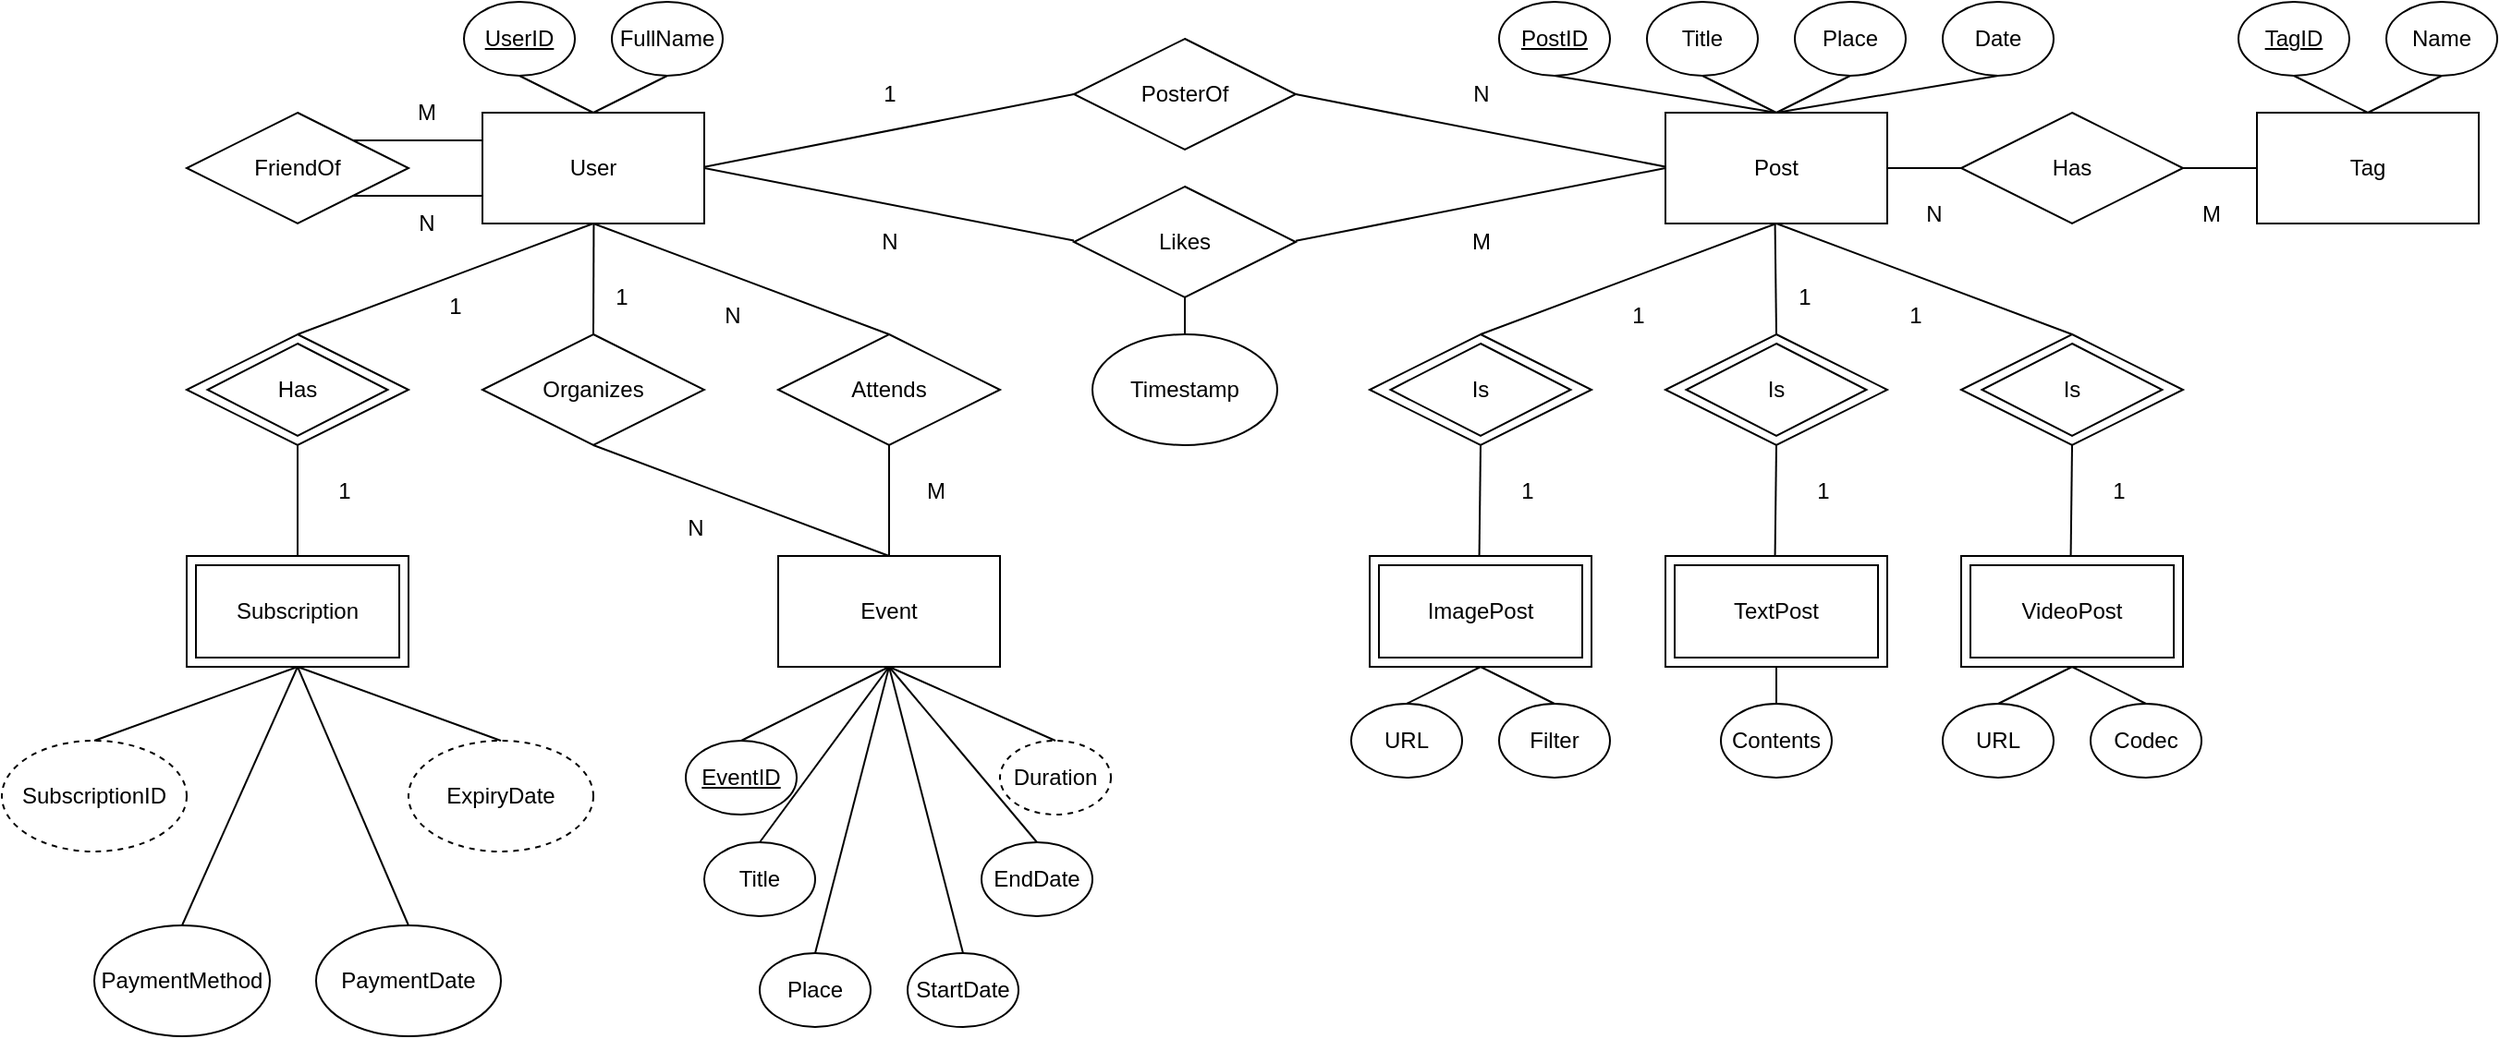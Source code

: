 <mxfile version="24.8.4">
  <diagram name="Page-1" id="uwgnwOzMXsqjj8kN0vaO">
    <mxGraphModel dx="2204" dy="698" grid="1" gridSize="10" guides="1" tooltips="1" connect="1" arrows="1" fold="1" page="1" pageScale="1" pageWidth="850" pageHeight="1100" math="0" shadow="0">
      <root>
        <mxCell id="0" />
        <mxCell id="1" parent="0" />
        <mxCell id="H0Nf2VBTTqdk4RKNYhD4-148" value="" style="rounded=0;whiteSpace=wrap;html=1;" parent="1" vertex="1">
          <mxGeometry x="-480" y="500" width="120" height="60" as="geometry" />
        </mxCell>
        <mxCell id="H0Nf2VBTTqdk4RKNYhD4-166" value="" style="rounded=0;whiteSpace=wrap;html=1;" parent="1" vertex="1">
          <mxGeometry x="480" y="500" width="120" height="60" as="geometry" />
        </mxCell>
        <mxCell id="H0Nf2VBTTqdk4RKNYhD4-7" value="" style="rounded=0;whiteSpace=wrap;html=1;" parent="1" vertex="1">
          <mxGeometry x="320" y="500" width="120" height="60" as="geometry" />
        </mxCell>
        <mxCell id="H0Nf2VBTTqdk4RKNYhD4-6" value="" style="rounded=0;whiteSpace=wrap;html=1;" parent="1" vertex="1">
          <mxGeometry x="160" y="500" width="120" height="60" as="geometry" />
        </mxCell>
        <mxCell id="H0Nf2VBTTqdk4RKNYhD4-1" value="" style="rounded=0;whiteSpace=wrap;html=1;" parent="1" vertex="1">
          <mxGeometry x="320" y="260" width="120" height="60" as="geometry" />
        </mxCell>
        <mxCell id="H0Nf2VBTTqdk4RKNYhD4-2" value="&lt;div&gt;Post&lt;/div&gt;" style="text;html=1;align=center;verticalAlign=middle;whiteSpace=wrap;rounded=0;" parent="1" vertex="1">
          <mxGeometry x="350" y="275" width="60" height="30" as="geometry" />
        </mxCell>
        <mxCell id="H0Nf2VBTTqdk4RKNYhD4-18" value="UserID" style="ellipse;whiteSpace=wrap;html=1;rounded=0;fontStyle=4" parent="1" vertex="1">
          <mxGeometry x="-330" y="200" width="60" height="40" as="geometry" />
        </mxCell>
        <mxCell id="H0Nf2VBTTqdk4RKNYhD4-19" value="" style="ellipse;whiteSpace=wrap;html=1;rounded=0;" parent="1" vertex="1">
          <mxGeometry x="470" y="200" width="60" height="40" as="geometry" />
        </mxCell>
        <mxCell id="H0Nf2VBTTqdk4RKNYhD4-20" value="PostID" style="ellipse;whiteSpace=wrap;html=1;rounded=0;fontStyle=4" parent="1" vertex="1">
          <mxGeometry x="230" y="200" width="60" height="40" as="geometry" />
        </mxCell>
        <mxCell id="H0Nf2VBTTqdk4RKNYhD4-21" value="" style="ellipse;whiteSpace=wrap;html=1;rounded=0;" parent="1" vertex="1">
          <mxGeometry x="390" y="200" width="60" height="40" as="geometry" />
        </mxCell>
        <mxCell id="H0Nf2VBTTqdk4RKNYhD4-22" value="" style="ellipse;whiteSpace=wrap;html=1;rounded=0;" parent="1" vertex="1">
          <mxGeometry x="310" y="200" width="60" height="40" as="geometry" />
        </mxCell>
        <mxCell id="H0Nf2VBTTqdk4RKNYhD4-26" value="Date" style="text;html=1;align=center;verticalAlign=middle;whiteSpace=wrap;rounded=0;" parent="1" vertex="1">
          <mxGeometry x="470" y="205" width="60" height="30" as="geometry" />
        </mxCell>
        <mxCell id="H0Nf2VBTTqdk4RKNYhD4-27" value="Title" style="text;html=1;align=center;verticalAlign=middle;whiteSpace=wrap;rounded=0;" parent="1" vertex="1">
          <mxGeometry x="310" y="205" width="60" height="30" as="geometry" />
        </mxCell>
        <mxCell id="H0Nf2VBTTqdk4RKNYhD4-28" value="Place" style="text;html=1;align=center;verticalAlign=middle;whiteSpace=wrap;rounded=0;" parent="1" vertex="1">
          <mxGeometry x="390" y="205" width="60" height="30" as="geometry" />
        </mxCell>
        <mxCell id="H0Nf2VBTTqdk4RKNYhD4-29" value="Duration" style="ellipse;whiteSpace=wrap;html=1;dashed=1;rounded=0;" parent="1" vertex="1">
          <mxGeometry x="-40" y="600" width="60" height="40" as="geometry" />
        </mxCell>
        <mxCell id="H0Nf2VBTTqdk4RKNYhD4-36" value="" style="rounded=0;whiteSpace=wrap;html=1;" parent="1" vertex="1">
          <mxGeometry x="640" y="260" width="120" height="60" as="geometry" />
        </mxCell>
        <mxCell id="H0Nf2VBTTqdk4RKNYhD4-37" value="Tag" style="text;html=1;align=center;verticalAlign=middle;whiteSpace=wrap;rounded=0;" parent="1" vertex="1">
          <mxGeometry x="670" y="275" width="60" height="30" as="geometry" />
        </mxCell>
        <mxCell id="H0Nf2VBTTqdk4RKNYhD4-40" value="" style="endArrow=none;html=1;rounded=0;entryX=0.5;entryY=1;entryDx=0;entryDy=0;exitX=0.5;exitY=0;exitDx=0;exitDy=0;" parent="1" source="nxssHxZagcmKNdGixCW7-12" target="H0Nf2VBTTqdk4RKNYhD4-1" edge="1">
          <mxGeometry width="50" height="50" relative="1" as="geometry">
            <mxPoint x="220" y="380" as="sourcePoint" />
            <mxPoint x="270" y="330" as="targetPoint" />
          </mxGeometry>
        </mxCell>
        <mxCell id="H0Nf2VBTTqdk4RKNYhD4-41" value="" style="endArrow=none;html=1;rounded=0;exitX=0.5;exitY=0;exitDx=0;exitDy=0;" parent="1" source="nxssHxZagcmKNdGixCW7-14" edge="1">
          <mxGeometry width="50" height="50" relative="1" as="geometry">
            <mxPoint x="380" y="380" as="sourcePoint" />
            <mxPoint x="379.29" y="320" as="targetPoint" />
          </mxGeometry>
        </mxCell>
        <mxCell id="H0Nf2VBTTqdk4RKNYhD4-42" value="" style="endArrow=none;html=1;rounded=0;exitX=0.5;exitY=0;exitDx=0;exitDy=0;" parent="1" source="nxssHxZagcmKNdGixCW7-16" edge="1">
          <mxGeometry width="50" height="50" relative="1" as="geometry">
            <mxPoint x="540" y="380" as="sourcePoint" />
            <mxPoint x="380" y="320" as="targetPoint" />
          </mxGeometry>
        </mxCell>
        <mxCell id="H0Nf2VBTTqdk4RKNYhD4-43" value="" style="endArrow=none;html=1;rounded=0;entryX=0.5;entryY=1;entryDx=0;entryDy=0;" parent="1" target="nxssHxZagcmKNdGixCW7-14" edge="1">
          <mxGeometry width="50" height="50" relative="1" as="geometry">
            <mxPoint x="379.29" y="500" as="sourcePoint" />
            <mxPoint x="380" y="440" as="targetPoint" />
          </mxGeometry>
        </mxCell>
        <mxCell id="H0Nf2VBTTqdk4RKNYhD4-46" value="" style="endArrow=none;html=1;rounded=0;entryX=0.5;entryY=1;entryDx=0;entryDy=0;" parent="1" target="nxssHxZagcmKNdGixCW7-16" edge="1">
          <mxGeometry width="50" height="50" relative="1" as="geometry">
            <mxPoint x="539.29" y="500" as="sourcePoint" />
            <mxPoint x="540" y="440" as="targetPoint" />
          </mxGeometry>
        </mxCell>
        <mxCell id="H0Nf2VBTTqdk4RKNYhD4-47" value="" style="endArrow=none;html=1;rounded=0;entryX=0.5;entryY=1;entryDx=0;entryDy=0;" parent="1" target="nxssHxZagcmKNdGixCW7-12" edge="1">
          <mxGeometry width="50" height="50" relative="1" as="geometry">
            <mxPoint x="219.29" y="500" as="sourcePoint" />
            <mxPoint x="220" y="440" as="targetPoint" />
          </mxGeometry>
        </mxCell>
        <mxCell id="H0Nf2VBTTqdk4RKNYhD4-49" value="" style="endArrow=none;html=1;rounded=0;entryX=0.5;entryY=0;entryDx=0;entryDy=0;exitX=0.5;exitY=1;exitDx=0;exitDy=0;" parent="1" source="H0Nf2VBTTqdk4RKNYhD4-20" target="H0Nf2VBTTqdk4RKNYhD4-1" edge="1">
          <mxGeometry width="50" height="50" relative="1" as="geometry">
            <mxPoint x="450" y="300" as="sourcePoint" />
            <mxPoint x="500" y="250" as="targetPoint" />
          </mxGeometry>
        </mxCell>
        <mxCell id="H0Nf2VBTTqdk4RKNYhD4-50" value="" style="endArrow=none;html=1;rounded=0;entryX=0.5;entryY=1;entryDx=0;entryDy=0;exitX=0.5;exitY=1;exitDx=0;exitDy=0;" parent="1" target="H0Nf2VBTTqdk4RKNYhD4-19" edge="1">
          <mxGeometry width="50" height="50" relative="1" as="geometry">
            <mxPoint x="380" y="260" as="sourcePoint" />
            <mxPoint x="500" y="280" as="targetPoint" />
          </mxGeometry>
        </mxCell>
        <mxCell id="H0Nf2VBTTqdk4RKNYhD4-51" value="" style="endArrow=none;html=1;rounded=0;exitX=0.5;exitY=1;exitDx=0;exitDy=0;" parent="1" source="H0Nf2VBTTqdk4RKNYhD4-22" edge="1">
          <mxGeometry width="50" height="50" relative="1" as="geometry">
            <mxPoint x="280" y="260" as="sourcePoint" />
            <mxPoint x="380" y="260" as="targetPoint" />
          </mxGeometry>
        </mxCell>
        <mxCell id="H0Nf2VBTTqdk4RKNYhD4-52" value="" style="endArrow=none;html=1;rounded=0;exitX=0.5;exitY=1;exitDx=0;exitDy=0;entryX=0.5;entryY=1;entryDx=0;entryDy=0;" parent="1" target="H0Nf2VBTTqdk4RKNYhD4-21" edge="1">
          <mxGeometry width="50" height="50" relative="1" as="geometry">
            <mxPoint x="380" y="260" as="sourcePoint" />
            <mxPoint x="420" y="280" as="targetPoint" />
          </mxGeometry>
        </mxCell>
        <mxCell id="H0Nf2VBTTqdk4RKNYhD4-53" value="URL" style="ellipse;whiteSpace=wrap;html=1;rounded=0;" parent="1" vertex="1">
          <mxGeometry x="150" y="580" width="60" height="40" as="geometry" />
        </mxCell>
        <mxCell id="H0Nf2VBTTqdk4RKNYhD4-55" value="Filter" style="ellipse;whiteSpace=wrap;html=1;rounded=0;" parent="1" vertex="1">
          <mxGeometry x="230" y="580" width="60" height="40" as="geometry" />
        </mxCell>
        <mxCell id="H0Nf2VBTTqdk4RKNYhD4-59" value="Contents" style="ellipse;whiteSpace=wrap;html=1;rounded=0;" parent="1" vertex="1">
          <mxGeometry x="350" y="580" width="60" height="40" as="geometry" />
        </mxCell>
        <mxCell id="H0Nf2VBTTqdk4RKNYhD4-61" value="URL" style="ellipse;whiteSpace=wrap;html=1;rounded=0;" parent="1" vertex="1">
          <mxGeometry x="470" y="580" width="60" height="40" as="geometry" />
        </mxCell>
        <mxCell id="H0Nf2VBTTqdk4RKNYhD4-63" value="Codec" style="ellipse;whiteSpace=wrap;html=1;rounded=0;" parent="1" vertex="1">
          <mxGeometry x="550" y="580" width="60" height="40" as="geometry" />
        </mxCell>
        <mxCell id="H0Nf2VBTTqdk4RKNYhD4-65" value="" style="endArrow=none;html=1;rounded=0;exitX=0.5;exitY=1;exitDx=0;exitDy=0;" parent="1" edge="1">
          <mxGeometry width="50" height="50" relative="1" as="geometry">
            <mxPoint x="220" y="560" as="sourcePoint" />
            <mxPoint x="260" y="580" as="targetPoint" />
          </mxGeometry>
        </mxCell>
        <mxCell id="H0Nf2VBTTqdk4RKNYhD4-66" value="" style="endArrow=none;html=1;rounded=0;exitX=0.5;exitY=1;exitDx=0;exitDy=0;" parent="1" edge="1">
          <mxGeometry width="50" height="50" relative="1" as="geometry">
            <mxPoint x="540" y="560" as="sourcePoint" />
            <mxPoint x="580" y="580" as="targetPoint" />
          </mxGeometry>
        </mxCell>
        <mxCell id="H0Nf2VBTTqdk4RKNYhD4-67" value="" style="endArrow=none;html=1;rounded=0;exitX=0.5;exitY=1;exitDx=0;exitDy=0;entryX=0.5;entryY=1;entryDx=0;entryDy=0;" parent="1" edge="1">
          <mxGeometry width="50" height="50" relative="1" as="geometry">
            <mxPoint x="180" y="580" as="sourcePoint" />
            <mxPoint x="220" y="560" as="targetPoint" />
          </mxGeometry>
        </mxCell>
        <mxCell id="H0Nf2VBTTqdk4RKNYhD4-68" value="" style="endArrow=none;html=1;rounded=0;exitX=0.5;exitY=1;exitDx=0;exitDy=0;entryX=0.5;entryY=1;entryDx=0;entryDy=0;" parent="1" edge="1">
          <mxGeometry width="50" height="50" relative="1" as="geometry">
            <mxPoint x="500" y="580" as="sourcePoint" />
            <mxPoint x="540" y="560" as="targetPoint" />
          </mxGeometry>
        </mxCell>
        <mxCell id="H0Nf2VBTTqdk4RKNYhD4-69" value="" style="endArrow=none;html=1;rounded=0;entryX=0.5;entryY=1;entryDx=0;entryDy=0;" parent="1" target="H0Nf2VBTTqdk4RKNYhD4-7" edge="1">
          <mxGeometry width="50" height="50" relative="1" as="geometry">
            <mxPoint x="380" y="580" as="sourcePoint" />
            <mxPoint x="389.29" y="330" as="targetPoint" />
          </mxGeometry>
        </mxCell>
        <mxCell id="H0Nf2VBTTqdk4RKNYhD4-70" value="Timestamp" style="ellipse;whiteSpace=wrap;html=1;rounded=0;" parent="1" vertex="1">
          <mxGeometry x="10" y="380" width="100" height="60" as="geometry" />
        </mxCell>
        <mxCell id="H0Nf2VBTTqdk4RKNYhD4-72" value="" style="endArrow=none;html=1;rounded=0;entryX=0.5;entryY=1;entryDx=0;entryDy=0;" parent="1" edge="1">
          <mxGeometry width="50" height="50" relative="1" as="geometry">
            <mxPoint x="60" y="380" as="sourcePoint" />
            <mxPoint x="60" y="360" as="targetPoint" />
          </mxGeometry>
        </mxCell>
        <mxCell id="H0Nf2VBTTqdk4RKNYhD4-73" value="" style="ellipse;whiteSpace=wrap;html=1;rounded=0;" parent="1" vertex="1">
          <mxGeometry x="710" y="200" width="60" height="40" as="geometry" />
        </mxCell>
        <mxCell id="H0Nf2VBTTqdk4RKNYhD4-74" value="Name" style="text;html=1;align=center;verticalAlign=middle;whiteSpace=wrap;rounded=0;strokeColor=none;fontStyle=0" parent="1" vertex="1">
          <mxGeometry x="710" y="205" width="60" height="30" as="geometry" />
        </mxCell>
        <mxCell id="H0Nf2VBTTqdk4RKNYhD4-75" value="" style="endArrow=none;html=1;rounded=0;entryX=0.5;entryY=0;entryDx=0;entryDy=0;exitX=0.5;exitY=1;exitDx=0;exitDy=0;" parent="1" source="H0Nf2VBTTqdk4RKNYhD4-73" target="H0Nf2VBTTqdk4RKNYhD4-36" edge="1">
          <mxGeometry width="50" height="50" relative="1" as="geometry">
            <mxPoint x="740" y="240" as="sourcePoint" />
            <mxPoint x="710" y="250" as="targetPoint" />
          </mxGeometry>
        </mxCell>
        <mxCell id="H0Nf2VBTTqdk4RKNYhD4-77" value="" style="rhombus;whiteSpace=wrap;html=1;rounded=0;" parent="1" vertex="1">
          <mxGeometry x="480" y="260" width="120" height="60" as="geometry" />
        </mxCell>
        <mxCell id="H0Nf2VBTTqdk4RKNYhD4-78" value="Has" style="text;html=1;align=center;verticalAlign=middle;whiteSpace=wrap;rounded=0;" parent="1" vertex="1">
          <mxGeometry x="510" y="275" width="60" height="30" as="geometry" />
        </mxCell>
        <mxCell id="H0Nf2VBTTqdk4RKNYhD4-85" value="" style="endArrow=none;html=1;rounded=0;exitX=0;exitY=0.5;exitDx=0;exitDy=0;entryX=1;entryY=0.5;entryDx=0;entryDy=0;" parent="1" source="H0Nf2VBTTqdk4RKNYhD4-36" target="H0Nf2VBTTqdk4RKNYhD4-77" edge="1">
          <mxGeometry width="50" height="50" relative="1" as="geometry">
            <mxPoint x="550" y="340" as="sourcePoint" />
            <mxPoint x="610" y="300" as="targetPoint" />
          </mxGeometry>
        </mxCell>
        <mxCell id="H0Nf2VBTTqdk4RKNYhD4-89" value="" style="endArrow=none;html=1;rounded=0;exitX=1;exitY=0.5;exitDx=0;exitDy=0;entryX=0;entryY=0.5;entryDx=0;entryDy=0;" parent="1" source="H0Nf2VBTTqdk4RKNYhD4-1" target="H0Nf2VBTTqdk4RKNYhD4-77" edge="1">
          <mxGeometry width="50" height="50" relative="1" as="geometry">
            <mxPoint x="740" y="570" as="sourcePoint" />
            <mxPoint x="600" y="290" as="targetPoint" />
          </mxGeometry>
        </mxCell>
        <mxCell id="H0Nf2VBTTqdk4RKNYhD4-91" value="User" style="rounded=0;whiteSpace=wrap;html=1;" parent="1" vertex="1">
          <mxGeometry x="-320" y="260" width="120" height="60" as="geometry" />
        </mxCell>
        <mxCell id="H0Nf2VBTTqdk4RKNYhD4-93" value="PosterOf" style="rhombus;whiteSpace=wrap;html=1;rounded=0;" parent="1" vertex="1">
          <mxGeometry y="220" width="120" height="60" as="geometry" />
        </mxCell>
        <mxCell id="H0Nf2VBTTqdk4RKNYhD4-94" value="FullName" style="ellipse;whiteSpace=wrap;html=1;rounded=0;" parent="1" vertex="1">
          <mxGeometry x="-250" y="200" width="60" height="40" as="geometry" />
        </mxCell>
        <mxCell id="H0Nf2VBTTqdk4RKNYhD4-98" value="" style="endArrow=none;html=1;rounded=0;entryX=0.5;entryY=1;entryDx=0;entryDy=0;exitX=0.5;exitY=0;exitDx=0;exitDy=0;" parent="1" edge="1" target="H0Nf2VBTTqdk4RKNYhD4-94" source="H0Nf2VBTTqdk4RKNYhD4-91">
          <mxGeometry width="50" height="50" relative="1" as="geometry">
            <mxPoint x="-260.24" y="260" as="sourcePoint" />
            <mxPoint x="-260.24" y="240" as="targetPoint" />
          </mxGeometry>
        </mxCell>
        <mxCell id="H0Nf2VBTTqdk4RKNYhD4-100" value="" style="endArrow=none;html=1;rounded=0;entryX=0.5;entryY=0;entryDx=0;entryDy=0;exitX=0.5;exitY=1;exitDx=0;exitDy=0;" parent="1" target="H0Nf2VBTTqdk4RKNYhD4-91" edge="1" source="H0Nf2VBTTqdk4RKNYhD4-18">
          <mxGeometry width="50" height="50" relative="1" as="geometry">
            <mxPoint x="-340" y="240" as="sourcePoint" />
            <mxPoint x="-260" y="220" as="targetPoint" />
          </mxGeometry>
        </mxCell>
        <mxCell id="H0Nf2VBTTqdk4RKNYhD4-101" value="FriendOf" style="rhombus;whiteSpace=wrap;html=1;rounded=0;" parent="1" vertex="1">
          <mxGeometry x="-480" y="260" width="120" height="60" as="geometry" />
        </mxCell>
        <mxCell id="H0Nf2VBTTqdk4RKNYhD4-105" value="N" style="text;html=1;align=center;verticalAlign=middle;whiteSpace=wrap;rounded=0;" parent="1" vertex="1">
          <mxGeometry x="-380" y="305" width="60" height="30" as="geometry" />
        </mxCell>
        <mxCell id="H0Nf2VBTTqdk4RKNYhD4-106" value="&lt;div&gt;M&lt;/div&gt;" style="text;html=1;align=center;verticalAlign=middle;whiteSpace=wrap;rounded=0;" parent="1" vertex="1">
          <mxGeometry x="-380" y="245" width="60" height="30" as="geometry" />
        </mxCell>
        <mxCell id="H0Nf2VBTTqdk4RKNYhD4-108" value="Event" style="rounded=0;whiteSpace=wrap;html=1;" parent="1" vertex="1">
          <mxGeometry x="-160" y="500" width="120" height="60" as="geometry" />
        </mxCell>
        <mxCell id="H0Nf2VBTTqdk4RKNYhD4-110" value="StartDate" style="ellipse;whiteSpace=wrap;html=1;rounded=0;" parent="1" vertex="1">
          <mxGeometry x="-90" y="715" width="60" height="40" as="geometry" />
        </mxCell>
        <mxCell id="H0Nf2VBTTqdk4RKNYhD4-111" value="EventID" style="ellipse;whiteSpace=wrap;html=1;rounded=0;fontStyle=4" parent="1" vertex="1">
          <mxGeometry x="-210" y="600" width="60" height="40" as="geometry" />
        </mxCell>
        <mxCell id="H0Nf2VBTTqdk4RKNYhD4-112" value="Place" style="ellipse;whiteSpace=wrap;html=1;rounded=0;" parent="1" vertex="1">
          <mxGeometry x="-170" y="715" width="60" height="40" as="geometry" />
        </mxCell>
        <mxCell id="H0Nf2VBTTqdk4RKNYhD4-113" value="Title" style="ellipse;whiteSpace=wrap;html=1;rounded=0;" parent="1" vertex="1">
          <mxGeometry x="-200" y="655" width="60" height="40" as="geometry" />
        </mxCell>
        <mxCell id="H0Nf2VBTTqdk4RKNYhD4-118" value="EndDate" style="ellipse;whiteSpace=wrap;html=1;rounded=0;" parent="1" vertex="1">
          <mxGeometry x="-50" y="655" width="60" height="40" as="geometry" />
        </mxCell>
        <mxCell id="H0Nf2VBTTqdk4RKNYhD4-120" value="" style="endArrow=none;html=1;rounded=0;entryX=0.5;entryY=0;entryDx=0;entryDy=0;exitX=0.5;exitY=1;exitDx=0;exitDy=0;" parent="1" source="H0Nf2VBTTqdk4RKNYhD4-108" target="H0Nf2VBTTqdk4RKNYhD4-118" edge="1">
          <mxGeometry width="50" height="50" relative="1" as="geometry">
            <mxPoint x="-100" y="560" as="sourcePoint" />
            <mxPoint x="20" y="580" as="targetPoint" />
          </mxGeometry>
        </mxCell>
        <mxCell id="H0Nf2VBTTqdk4RKNYhD4-121" value="" style="endArrow=none;html=1;rounded=0;exitX=0.5;exitY=0;exitDx=0;exitDy=0;entryX=0.5;entryY=1;entryDx=0;entryDy=0;" parent="1" source="H0Nf2VBTTqdk4RKNYhD4-113" target="H0Nf2VBTTqdk4RKNYhD4-108" edge="1">
          <mxGeometry width="50" height="50" relative="1" as="geometry">
            <mxPoint x="-190" y="580" as="sourcePoint" />
            <mxPoint x="-100" y="560" as="targetPoint" />
          </mxGeometry>
        </mxCell>
        <mxCell id="H0Nf2VBTTqdk4RKNYhD4-122" value="" style="endArrow=none;html=1;rounded=0;exitX=0.5;exitY=1;exitDx=0;exitDy=0;entryX=0.5;entryY=0;entryDx=0;entryDy=0;" parent="1" source="H0Nf2VBTTqdk4RKNYhD4-108" target="H0Nf2VBTTqdk4RKNYhD4-110" edge="1">
          <mxGeometry width="50" height="50" relative="1" as="geometry">
            <mxPoint x="-100" y="560" as="sourcePoint" />
            <mxPoint x="-100" y="580" as="targetPoint" />
          </mxGeometry>
        </mxCell>
        <mxCell id="H0Nf2VBTTqdk4RKNYhD4-123" value="" style="endArrow=none;html=1;rounded=0;exitX=0.5;exitY=0;exitDx=0;exitDy=0;entryX=0.5;entryY=1;entryDx=0;entryDy=0;" parent="1" source="H0Nf2VBTTqdk4RKNYhD4-112" target="H0Nf2VBTTqdk4RKNYhD4-108" edge="1">
          <mxGeometry width="50" height="50" relative="1" as="geometry">
            <mxPoint x="-100" y="580" as="sourcePoint" />
            <mxPoint x="-100" y="560" as="targetPoint" />
          </mxGeometry>
        </mxCell>
        <mxCell id="H0Nf2VBTTqdk4RKNYhD4-124" value="" style="endArrow=none;html=1;rounded=0;entryX=0.5;entryY=1;entryDx=0;entryDy=0;exitX=0.5;exitY=0;exitDx=0;exitDy=0;" parent="1" source="H0Nf2VBTTqdk4RKNYhD4-111" target="H0Nf2VBTTqdk4RKNYhD4-108" edge="1">
          <mxGeometry width="50" height="50" relative="1" as="geometry">
            <mxPoint x="-260" y="590" as="sourcePoint" />
            <mxPoint x="-250" y="530" as="targetPoint" />
          </mxGeometry>
        </mxCell>
        <mxCell id="H0Nf2VBTTqdk4RKNYhD4-125" value="" style="endArrow=none;html=1;rounded=0;entryX=0.5;entryY=1;entryDx=0;entryDy=0;exitX=0.5;exitY=0;exitDx=0;exitDy=0;" parent="1" source="H0Nf2VBTTqdk4RKNYhD4-29" target="H0Nf2VBTTqdk4RKNYhD4-108" edge="1">
          <mxGeometry width="50" height="50" relative="1" as="geometry">
            <mxPoint x="100" y="580" as="sourcePoint" />
            <mxPoint x="150" y="530" as="targetPoint" />
          </mxGeometry>
        </mxCell>
        <mxCell id="H0Nf2VBTTqdk4RKNYhD4-144" value="Likes" style="rhombus;whiteSpace=wrap;html=1;rounded=0;" parent="1" vertex="1">
          <mxGeometry y="300" width="120" height="60" as="geometry" />
        </mxCell>
        <mxCell id="H0Nf2VBTTqdk4RKNYhD4-128" value="&lt;div&gt;Attends&lt;/div&gt;" style="rhombus;whiteSpace=wrap;html=1;rounded=0;" parent="1" vertex="1">
          <mxGeometry x="-160" y="380" width="120" height="60" as="geometry" />
        </mxCell>
        <mxCell id="H0Nf2VBTTqdk4RKNYhD4-129" value="" style="endArrow=none;html=1;rounded=0;entryX=0.5;entryY=1;entryDx=0;entryDy=0;exitX=0.5;exitY=0;exitDx=0;exitDy=0;" parent="1" source="H0Nf2VBTTqdk4RKNYhD4-128" target="H0Nf2VBTTqdk4RKNYhD4-91" edge="1">
          <mxGeometry width="50" height="50" relative="1" as="geometry">
            <mxPoint x="-140" y="530" as="sourcePoint" />
            <mxPoint x="-90" y="480" as="targetPoint" />
          </mxGeometry>
        </mxCell>
        <mxCell id="H0Nf2VBTTqdk4RKNYhD4-130" value="" style="endArrow=none;html=1;rounded=0;exitX=0.5;exitY=0;exitDx=0;exitDy=0;entryX=0.5;entryY=1;entryDx=0;entryDy=0;" parent="1" source="H0Nf2VBTTqdk4RKNYhD4-108" target="H0Nf2VBTTqdk4RKNYhD4-128" edge="1">
          <mxGeometry width="50" height="50" relative="1" as="geometry">
            <mxPoint x="-260.43" y="500" as="sourcePoint" />
            <mxPoint x="-200" y="460" as="targetPoint" />
          </mxGeometry>
        </mxCell>
        <mxCell id="H0Nf2VBTTqdk4RKNYhD4-131" value="Organizes" style="rhombus;whiteSpace=wrap;html=1;rounded=0;" parent="1" vertex="1">
          <mxGeometry x="-320" y="380" width="120" height="60" as="geometry" />
        </mxCell>
        <mxCell id="H0Nf2VBTTqdk4RKNYhD4-132" value="" style="endArrow=none;html=1;rounded=0;exitX=0.5;exitY=0;exitDx=0;exitDy=0;entryX=0.5;entryY=1;entryDx=0;entryDy=0;" parent="1" source="H0Nf2VBTTqdk4RKNYhD4-108" target="H0Nf2VBTTqdk4RKNYhD4-131" edge="1">
          <mxGeometry width="50" height="50" relative="1" as="geometry">
            <mxPoint x="-250.43" y="510" as="sourcePoint" />
            <mxPoint x="-170" y="450" as="targetPoint" />
          </mxGeometry>
        </mxCell>
        <mxCell id="H0Nf2VBTTqdk4RKNYhD4-133" value="" style="endArrow=none;html=1;rounded=0;exitX=0.5;exitY=0;exitDx=0;exitDy=0;entryX=0.5;entryY=1;entryDx=0;entryDy=0;" parent="1" source="H0Nf2VBTTqdk4RKNYhD4-131" edge="1">
          <mxGeometry width="50" height="50" relative="1" as="geometry">
            <mxPoint x="-340.21" y="380" as="sourcePoint" />
            <mxPoint x="-259.78" y="320" as="targetPoint" />
          </mxGeometry>
        </mxCell>
        <mxCell id="H0Nf2VBTTqdk4RKNYhD4-137" value="" style="endArrow=none;html=1;rounded=0;exitX=1;exitY=0.5;exitDx=0;exitDy=0;entryX=0;entryY=0.5;entryDx=0;entryDy=0;" parent="1" source="H0Nf2VBTTqdk4RKNYhD4-93" edge="1">
          <mxGeometry width="50" height="50" relative="1" as="geometry">
            <mxPoint x="120" y="289.29" as="sourcePoint" />
            <mxPoint x="320" y="289.29" as="targetPoint" />
          </mxGeometry>
        </mxCell>
        <mxCell id="H0Nf2VBTTqdk4RKNYhD4-139" value="" style="endArrow=none;html=1;rounded=0;entryX=0;entryY=0.75;entryDx=0;entryDy=0;exitX=1;exitY=1;exitDx=0;exitDy=0;" parent="1" source="H0Nf2VBTTqdk4RKNYhD4-101" target="H0Nf2VBTTqdk4RKNYhD4-91" edge="1">
          <mxGeometry width="50" height="50" relative="1" as="geometry">
            <mxPoint x="-360" y="305" as="sourcePoint" />
            <mxPoint x="-310" y="255" as="targetPoint" />
          </mxGeometry>
        </mxCell>
        <mxCell id="H0Nf2VBTTqdk4RKNYhD4-142" value="" style="endArrow=none;html=1;rounded=0;entryX=0;entryY=0.25;entryDx=0;entryDy=0;exitX=1;exitY=0;exitDx=0;exitDy=0;" parent="1" source="H0Nf2VBTTqdk4RKNYhD4-101" target="H0Nf2VBTTqdk4RKNYhD4-91" edge="1">
          <mxGeometry width="50" height="50" relative="1" as="geometry">
            <mxPoint x="-360" y="275" as="sourcePoint" />
            <mxPoint x="-220" y="320" as="targetPoint" />
          </mxGeometry>
        </mxCell>
        <mxCell id="H0Nf2VBTTqdk4RKNYhD4-143" value="" style="endArrow=none;html=1;rounded=0;exitX=1;exitY=0.5;exitDx=0;exitDy=0;entryX=0;entryY=0.5;entryDx=0;entryDy=0;" parent="1" target="H0Nf2VBTTqdk4RKNYhD4-93" edge="1">
          <mxGeometry width="50" height="50" relative="1" as="geometry">
            <mxPoint x="-200" y="289.41" as="sourcePoint" />
            <mxPoint y="289.41" as="targetPoint" />
          </mxGeometry>
        </mxCell>
        <mxCell id="H0Nf2VBTTqdk4RKNYhD4-145" value="" style="endArrow=none;html=1;rounded=0;exitX=1;exitY=0.5;exitDx=0;exitDy=0;entryX=0;entryY=0.5;entryDx=0;entryDy=0;" parent="1" edge="1">
          <mxGeometry width="50" height="50" relative="1" as="geometry">
            <mxPoint x="120" y="329.41" as="sourcePoint" />
            <mxPoint x="320" y="290" as="targetPoint" />
          </mxGeometry>
        </mxCell>
        <mxCell id="H0Nf2VBTTqdk4RKNYhD4-146" value="" style="endArrow=none;html=1;rounded=0;exitX=1;exitY=0.5;exitDx=0;exitDy=0;entryX=0;entryY=0.5;entryDx=0;entryDy=0;" parent="1" edge="1">
          <mxGeometry width="50" height="50" relative="1" as="geometry">
            <mxPoint x="-200" y="290" as="sourcePoint" />
            <mxPoint y="329.29" as="targetPoint" />
          </mxGeometry>
        </mxCell>
        <mxCell id="H0Nf2VBTTqdk4RKNYhD4-150" value="SubscriptionID" style="ellipse;whiteSpace=wrap;html=1;rounded=0;fontStyle=0;dashed=1;" parent="1" vertex="1">
          <mxGeometry x="-580" y="600" width="100" height="60" as="geometry" />
        </mxCell>
        <mxCell id="H0Nf2VBTTqdk4RKNYhD4-152" value="PaymentMethod" style="ellipse;whiteSpace=wrap;html=1;rounded=0;" parent="1" vertex="1">
          <mxGeometry x="-530" y="700" width="95" height="60" as="geometry" />
        </mxCell>
        <mxCell id="H0Nf2VBTTqdk4RKNYhD4-154" value="PaymentDate" style="ellipse;whiteSpace=wrap;html=1;rounded=0;" parent="1" vertex="1">
          <mxGeometry x="-410" y="700" width="100" height="60" as="geometry" />
        </mxCell>
        <mxCell id="H0Nf2VBTTqdk4RKNYhD4-156" value="" style="endArrow=none;html=1;rounded=0;entryX=0.5;entryY=0;entryDx=0;entryDy=0;exitX=0.5;exitY=1;exitDx=0;exitDy=0;" parent="1" source="H0Nf2VBTTqdk4RKNYhD4-148" target="H0Nf2VBTTqdk4RKNYhD4-152" edge="1">
          <mxGeometry width="50" height="50" relative="1" as="geometry">
            <mxPoint x="-785.24" y="420" as="sourcePoint" />
            <mxPoint x="-785.24" y="400" as="targetPoint" />
          </mxGeometry>
        </mxCell>
        <mxCell id="H0Nf2VBTTqdk4RKNYhD4-157" value="" style="endArrow=none;html=1;rounded=0;exitX=0.5;exitY=1;exitDx=0;exitDy=0;entryX=0.5;entryY=0;entryDx=0;entryDy=0;" parent="1" source="H0Nf2VBTTqdk4RKNYhD4-148" target="H0Nf2VBTTqdk4RKNYhD4-154" edge="1">
          <mxGeometry width="50" height="50" relative="1" as="geometry">
            <mxPoint x="-750" y="400" as="sourcePoint" />
            <mxPoint x="-580" y="600" as="targetPoint" />
          </mxGeometry>
        </mxCell>
        <mxCell id="H0Nf2VBTTqdk4RKNYhD4-158" value="" style="endArrow=none;html=1;rounded=0;entryX=0.5;entryY=1;entryDx=0;entryDy=0;exitX=0.5;exitY=0;exitDx=0;exitDy=0;" parent="1" source="H0Nf2VBTTqdk4RKNYhD4-150" target="H0Nf2VBTTqdk4RKNYhD4-148" edge="1">
          <mxGeometry width="50" height="50" relative="1" as="geometry">
            <mxPoint x="-865" y="400" as="sourcePoint" />
            <mxPoint x="-785" y="420" as="targetPoint" />
          </mxGeometry>
        </mxCell>
        <mxCell id="H0Nf2VBTTqdk4RKNYhD4-181" value="" style="ellipse;whiteSpace=wrap;html=1;rounded=0;" parent="1" vertex="1">
          <mxGeometry x="630" y="200" width="60" height="40" as="geometry" />
        </mxCell>
        <mxCell id="H0Nf2VBTTqdk4RKNYhD4-182" value="TagID" style="text;html=1;align=center;verticalAlign=middle;whiteSpace=wrap;rounded=0;strokeColor=none;fontStyle=4" parent="1" vertex="1">
          <mxGeometry x="630" y="205" width="60" height="30" as="geometry" />
        </mxCell>
        <mxCell id="H0Nf2VBTTqdk4RKNYhD4-183" value="" style="endArrow=none;html=1;rounded=0;exitX=0.5;exitY=1;exitDx=0;exitDy=0;entryX=0.5;entryY=0;entryDx=0;entryDy=0;" parent="1" source="H0Nf2VBTTqdk4RKNYhD4-181" target="H0Nf2VBTTqdk4RKNYhD4-36" edge="1">
          <mxGeometry width="50" height="50" relative="1" as="geometry">
            <mxPoint x="660" y="240" as="sourcePoint" />
            <mxPoint x="630" y="260" as="targetPoint" />
          </mxGeometry>
        </mxCell>
        <mxCell id="nxssHxZagcmKNdGixCW7-2" value="ExpiryDate" style="ellipse;whiteSpace=wrap;html=1;dashed=1;rounded=0;" parent="1" vertex="1">
          <mxGeometry x="-360" y="600" width="100" height="60" as="geometry" />
        </mxCell>
        <mxCell id="nxssHxZagcmKNdGixCW7-5" value="" style="rhombus;whiteSpace=wrap;html=1;rounded=0;" parent="1" vertex="1">
          <mxGeometry x="-480" y="380" width="120" height="60" as="geometry" />
        </mxCell>
        <mxCell id="nxssHxZagcmKNdGixCW7-8" value="" style="endArrow=none;html=1;rounded=0;entryX=0.5;entryY=1;entryDx=0;entryDy=0;exitX=0.5;exitY=0;exitDx=0;exitDy=0;" parent="1" source="nxssHxZagcmKNdGixCW7-5" target="H0Nf2VBTTqdk4RKNYhD4-91" edge="1">
          <mxGeometry width="50" height="50" relative="1" as="geometry">
            <mxPoint x="-90" y="390" as="sourcePoint" />
            <mxPoint x="-250" y="330" as="targetPoint" />
          </mxGeometry>
        </mxCell>
        <mxCell id="nxssHxZagcmKNdGixCW7-9" value="" style="endArrow=none;html=1;rounded=0;entryX=0.5;entryY=1;entryDx=0;entryDy=0;exitX=0.5;exitY=0;exitDx=0;exitDy=0;" parent="1" source="H0Nf2VBTTqdk4RKNYhD4-148" target="nxssHxZagcmKNdGixCW7-5" edge="1">
          <mxGeometry width="50" height="50" relative="1" as="geometry">
            <mxPoint x="-80" y="400" as="sourcePoint" />
            <mxPoint x="-240" y="340" as="targetPoint" />
          </mxGeometry>
        </mxCell>
        <mxCell id="nxssHxZagcmKNdGixCW7-11" value="" style="endArrow=none;html=1;rounded=0;exitX=0.5;exitY=0;exitDx=0;exitDy=0;entryX=0.5;entryY=1;entryDx=0;entryDy=0;" parent="1" source="nxssHxZagcmKNdGixCW7-2" target="H0Nf2VBTTqdk4RKNYhD4-148" edge="1">
          <mxGeometry width="50" height="50" relative="1" as="geometry">
            <mxPoint x="-900" y="353" as="sourcePoint" />
            <mxPoint x="-570" y="570" as="targetPoint" />
          </mxGeometry>
        </mxCell>
        <mxCell id="nxssHxZagcmKNdGixCW7-12" value="" style="rhombus;whiteSpace=wrap;html=1;" parent="1" vertex="1">
          <mxGeometry x="160" y="380" width="120" height="60" as="geometry" />
        </mxCell>
        <mxCell id="nxssHxZagcmKNdGixCW7-14" value="" style="rhombus;whiteSpace=wrap;html=1;" parent="1" vertex="1">
          <mxGeometry x="320" y="380" width="120" height="60" as="geometry" />
        </mxCell>
        <mxCell id="nxssHxZagcmKNdGixCW7-15" value="Is" style="rhombus;whiteSpace=wrap;html=1;" parent="1" vertex="1">
          <mxGeometry x="331.25" y="385" width="97.5" height="50" as="geometry" />
        </mxCell>
        <mxCell id="nxssHxZagcmKNdGixCW7-16" value="" style="rhombus;whiteSpace=wrap;html=1;" parent="1" vertex="1">
          <mxGeometry x="480" y="380" width="120" height="60" as="geometry" />
        </mxCell>
        <mxCell id="nxssHxZagcmKNdGixCW7-18" value="ImagePost" style="rounded=0;whiteSpace=wrap;html=1;" parent="1" vertex="1">
          <mxGeometry x="165" y="505" width="110" height="50" as="geometry" />
        </mxCell>
        <mxCell id="nxssHxZagcmKNdGixCW7-19" value="Is" style="rhombus;whiteSpace=wrap;html=1;" parent="1" vertex="1">
          <mxGeometry x="171.25" y="385" width="97.5" height="50" as="geometry" />
        </mxCell>
        <mxCell id="nxssHxZagcmKNdGixCW7-20" value="Is" style="rhombus;whiteSpace=wrap;html=1;" parent="1" vertex="1">
          <mxGeometry x="491.25" y="385" width="97.5" height="50" as="geometry" />
        </mxCell>
        <mxCell id="nxssHxZagcmKNdGixCW7-21" value="TextPost" style="rounded=0;whiteSpace=wrap;html=1;" parent="1" vertex="1">
          <mxGeometry x="325" y="505" width="110" height="50" as="geometry" />
        </mxCell>
        <mxCell id="nxssHxZagcmKNdGixCW7-22" value="VideoPost" style="rounded=0;whiteSpace=wrap;html=1;" parent="1" vertex="1">
          <mxGeometry x="485" y="505" width="110" height="50" as="geometry" />
        </mxCell>
        <mxCell id="DOFV5hY16duPS6dBG-r6-1" value="Has" style="rhombus;whiteSpace=wrap;html=1;" vertex="1" parent="1">
          <mxGeometry x="-468.75" y="385" width="97.5" height="50" as="geometry" />
        </mxCell>
        <mxCell id="DOFV5hY16duPS6dBG-r6-2" value="Subscription" style="rounded=0;whiteSpace=wrap;html=1;" vertex="1" parent="1">
          <mxGeometry x="-475" y="505" width="110" height="50" as="geometry" />
        </mxCell>
        <mxCell id="DOFV5hY16duPS6dBG-r6-3" value="1" style="text;html=1;align=center;verticalAlign=middle;resizable=0;points=[];autosize=1;strokeColor=none;fillColor=none;" vertex="1" parent="1">
          <mxGeometry x="-410" y="450" width="30" height="30" as="geometry" />
        </mxCell>
        <mxCell id="DOFV5hY16duPS6dBG-r6-4" value="1" style="text;html=1;align=center;verticalAlign=middle;resizable=0;points=[];autosize=1;strokeColor=none;fillColor=none;" vertex="1" parent="1">
          <mxGeometry x="-350" y="350" width="30" height="30" as="geometry" />
        </mxCell>
        <mxCell id="DOFV5hY16duPS6dBG-r6-5" value="1" style="text;html=1;align=center;verticalAlign=middle;resizable=0;points=[];autosize=1;strokeColor=none;fillColor=none;" vertex="1" parent="1">
          <mxGeometry x="-260" y="345" width="30" height="30" as="geometry" />
        </mxCell>
        <mxCell id="DOFV5hY16duPS6dBG-r6-6" value="N" style="text;html=1;align=center;verticalAlign=middle;resizable=0;points=[];autosize=1;strokeColor=none;fillColor=none;" vertex="1" parent="1">
          <mxGeometry x="-220" y="470" width="30" height="30" as="geometry" />
        </mxCell>
        <mxCell id="DOFV5hY16duPS6dBG-r6-7" value="N" style="text;html=1;align=center;verticalAlign=middle;resizable=0;points=[];autosize=1;strokeColor=none;fillColor=none;" vertex="1" parent="1">
          <mxGeometry x="-200" y="355" width="30" height="30" as="geometry" />
        </mxCell>
        <mxCell id="DOFV5hY16duPS6dBG-r6-8" value="M" style="text;html=1;align=center;verticalAlign=middle;resizable=0;points=[];autosize=1;strokeColor=none;fillColor=none;" vertex="1" parent="1">
          <mxGeometry x="-90" y="450" width="30" height="30" as="geometry" />
        </mxCell>
        <mxCell id="DOFV5hY16duPS6dBG-r6-9" value="N" style="text;html=1;align=center;verticalAlign=middle;resizable=0;points=[];autosize=1;strokeColor=none;fillColor=none;" vertex="1" parent="1">
          <mxGeometry x="-115" y="315" width="30" height="30" as="geometry" />
        </mxCell>
        <mxCell id="DOFV5hY16duPS6dBG-r6-10" value="M" style="text;html=1;align=center;verticalAlign=middle;resizable=0;points=[];autosize=1;strokeColor=none;fillColor=none;" vertex="1" parent="1">
          <mxGeometry x="205" y="315" width="30" height="30" as="geometry" />
        </mxCell>
        <mxCell id="DOFV5hY16duPS6dBG-r6-11" value="1" style="text;html=1;align=center;verticalAlign=middle;resizable=0;points=[];autosize=1;strokeColor=none;fillColor=none;" vertex="1" parent="1">
          <mxGeometry x="230" y="450" width="30" height="30" as="geometry" />
        </mxCell>
        <mxCell id="DOFV5hY16duPS6dBG-r6-12" value="1" style="text;html=1;align=center;verticalAlign=middle;resizable=0;points=[];autosize=1;strokeColor=none;fillColor=none;" vertex="1" parent="1">
          <mxGeometry x="390" y="450" width="30" height="30" as="geometry" />
        </mxCell>
        <mxCell id="DOFV5hY16duPS6dBG-r6-13" value="1" style="text;html=1;align=center;verticalAlign=middle;resizable=0;points=[];autosize=1;strokeColor=none;fillColor=none;" vertex="1" parent="1">
          <mxGeometry x="550" y="450" width="30" height="30" as="geometry" />
        </mxCell>
        <mxCell id="DOFV5hY16duPS6dBG-r6-14" value="1" style="text;html=1;align=center;verticalAlign=middle;resizable=0;points=[];autosize=1;strokeColor=none;fillColor=none;" vertex="1" parent="1">
          <mxGeometry x="290" y="355" width="30" height="30" as="geometry" />
        </mxCell>
        <mxCell id="DOFV5hY16duPS6dBG-r6-15" value="1" style="text;html=1;align=center;verticalAlign=middle;resizable=0;points=[];autosize=1;strokeColor=none;fillColor=none;" vertex="1" parent="1">
          <mxGeometry x="380" y="345" width="30" height="30" as="geometry" />
        </mxCell>
        <mxCell id="DOFV5hY16duPS6dBG-r6-16" value="1" style="text;html=1;align=center;verticalAlign=middle;resizable=0;points=[];autosize=1;strokeColor=none;fillColor=none;" vertex="1" parent="1">
          <mxGeometry x="440" y="355" width="30" height="30" as="geometry" />
        </mxCell>
        <mxCell id="DOFV5hY16duPS6dBG-r6-17" value="1" style="text;html=1;align=center;verticalAlign=middle;resizable=0;points=[];autosize=1;strokeColor=none;fillColor=none;" vertex="1" parent="1">
          <mxGeometry x="-115" y="235" width="30" height="30" as="geometry" />
        </mxCell>
        <mxCell id="DOFV5hY16duPS6dBG-r6-18" value="N" style="text;html=1;align=center;verticalAlign=middle;resizable=0;points=[];autosize=1;strokeColor=none;fillColor=none;" vertex="1" parent="1">
          <mxGeometry x="205" y="235" width="30" height="30" as="geometry" />
        </mxCell>
        <mxCell id="DOFV5hY16duPS6dBG-r6-19" value="M" style="text;html=1;align=center;verticalAlign=middle;resizable=0;points=[];autosize=1;strokeColor=none;fillColor=none;" vertex="1" parent="1">
          <mxGeometry x="600" y="300" width="30" height="30" as="geometry" />
        </mxCell>
        <mxCell id="DOFV5hY16duPS6dBG-r6-20" value="N" style="text;html=1;align=center;verticalAlign=middle;resizable=0;points=[];autosize=1;strokeColor=none;fillColor=none;" vertex="1" parent="1">
          <mxGeometry x="450" y="300" width="30" height="30" as="geometry" />
        </mxCell>
      </root>
    </mxGraphModel>
  </diagram>
</mxfile>
